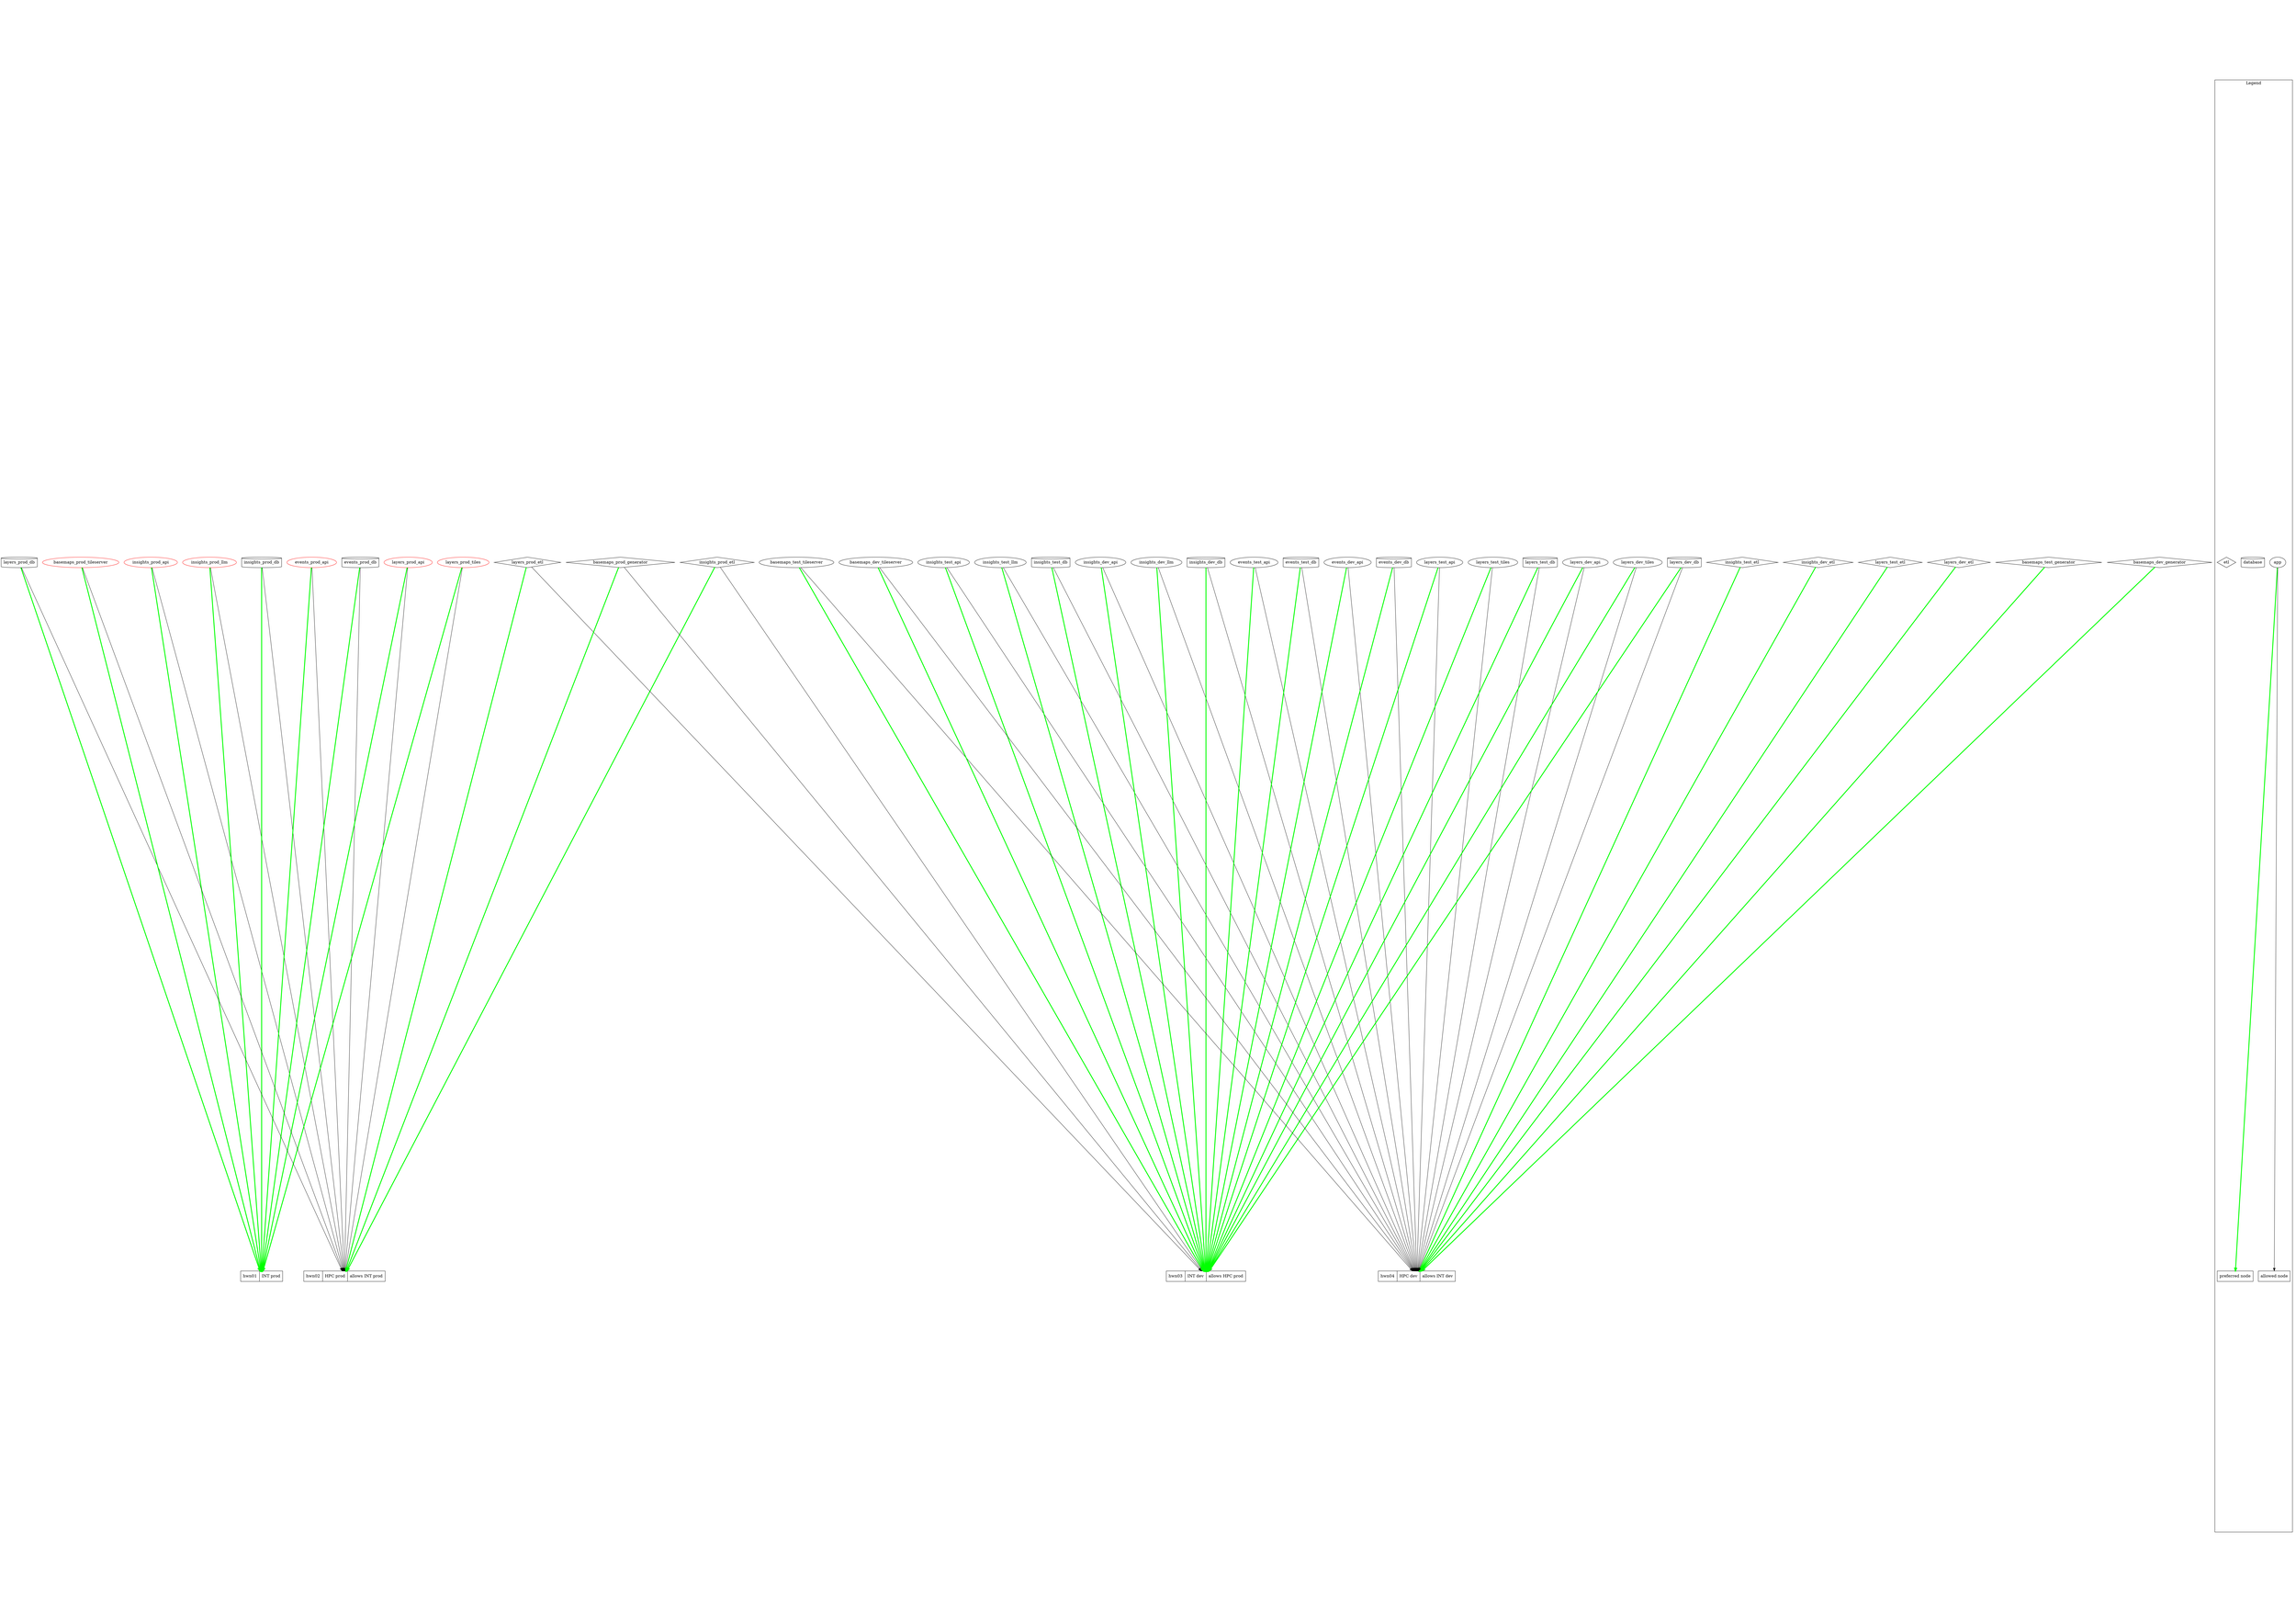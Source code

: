 digraph {

  ratio=0.7
  newrank=true

  // intensive operations: db restore (test,dev)
  //                       basemap (any)

  subgraph apps {
    node[shape=ellipse]

    subgraph insights {
      
      //style=dashed
      //label="insights"
    
      subgraph insights_prod {
        insights_prod_api[color=red]
        insights_prod_llm[color=red]
        insights_prod_db[shape=cylinder]
        insights_prod_etl[shape=diamond]
      }
      subgraph insights_test {
        insights_test_api
        insights_test_llm
        insights_test_db[shape=cylinder]
        insights_test_etl[shape=diamond]
      }
      subgraph insights_dev {
        insights_dev_api
        insights_dev_llm
        insights_dev_db[shape=cylinder]
        insights_dev_etl[shape=diamond]
      }
    }

    subgraph eventapi {
      //style=dashed
      //label="events"

      subgraph events_prod {
        events_prod_api[color=red]
        events_prod_db[shape=cylinder]
      }
      subgraph events_test {
        events_test_api
        events_test_db[shape=cylinder]
      }
      subgraph events_dev {
        events_dev_api
        events_dev_db[shape=cylinder]
      }
    }

    subgraph layersapi {
      //style=dashed
      //label="layers"
      subgraph layers_prod {
        layers_prod_api[color=red]
        layers_prod_tiles[color=red]
        layers_prod_db[shape=cylinder]
        layers_prod_etl[shape=diamond]
      }
      subgraph layers_test {
        layers_test_api
        layers_test_tiles
        layers_test_db[shape=cylinder]
        layers_test_etl[shape=diamond]
      }
      subgraph layers_dev {
        layers_dev_api
        layers_dev_tiles
        layers_dev_db[shape=cylinder]
        layers_dev_etl[shape=diamond]
      }

    }

    subgraph basemaps { 
      // style=dashed
      // label=basemaps

      subgraph basemaps_prod {
        basemaps_prod_tileserver[color=red]
        basemaps_prod_generator[shape=diamond]
      }
      subgraph basemaps_test {
        basemaps_test_tileserver
        basemaps_test_generator[shape=diamond]
      }
      subgraph basemaps_dev {
        basemaps_dev_tileserver
        basemaps_dev_generator[shape=diamond]
      }
    }
  }


  subgraph k8s {
    node[shape=record]
    rank=same

    hwn01[label="hwn01|INT prod"]
    hwn02[label="hwn02|HPC prod|allows INT prod"]
    hwn03[label="hwn03|INT dev|allows HPC prod"]
    hwn04[label="hwn04|HPC dev|allows INT dev"]

  }
  
  // tiering 1
  subgraph preferred_placement {
    edge[color=green,penwidth=3]
    
    subgraph preferred_placement_interactive_prod {    
      insights_prod_api -> hwn01
      insights_prod_llm -> hwn01
      insights_prod_db  -> hwn01
      
      events_prod_api -> hwn01
      events_prod_db -> hwn01
        
      layers_prod_api -> hwn01
      layers_prod_tiles -> hwn01
      layers_prod_db -> hwn01
        
      basemaps_prod_tileserver -> hwn01
    }
    
    subgraph preferred_placement_interactive_test {    
      insights_test_api -> hwn03
      insights_test_llm -> hwn03
      insights_test_db  -> hwn03
      
      events_test_api -> hwn03
      events_test_db -> hwn03
        
      layers_test_api -> hwn03
      layers_test_tiles -> hwn03
      layers_test_db -> hwn03
        
      basemaps_test_tileserver -> hwn03
    }
    
    subgraph preferred_placement_interactive_dev {    
      insights_dev_api -> hwn03
      insights_dev_llm -> hwn03
      insights_dev_db  -> hwn03
      
      events_dev_api -> hwn03
      events_dev_db -> hwn03
        
      layers_dev_api -> hwn03
      layers_dev_tiles -> hwn03
      layers_dev_db -> hwn03
        
      basemaps_dev_tileserver -> hwn03
    }
   
    subgraph preferred_placement_hpc_prod {
      insights_prod_etl -> hwn02
      layers_prod_etl -> hwn02
      basemaps_prod_generator -> hwn02
    }

    subgraph preferred_placement_hpc_test {
      insights_test_etl -> hwn04
      layers_test_etl -> hwn04
      basemaps_test_generator -> hwn04
    } 

    subgraph preferred_placement_hpc_dev {
      insights_dev_etl -> hwn04
      layers_dev_etl -> hwn04
      basemaps_dev_generator -> hwn04
    } 
  }

  subgraph secondary_placement {
    // let interactives utilize free ETL capacity, if any
    subgraph secondary_placement_interactive_prod {    
      insights_prod_api -> hwn02
      insights_prod_llm -> hwn02
      insights_prod_db  -> hwn02
      
      events_prod_api -> hwn02
      events_prod_db -> hwn02
        
      layers_prod_api -> hwn02
      layers_prod_tiles -> hwn02
      layers_prod_db -> hwn02
        
      basemaps_prod_tileserver -> hwn02
    }
    
    subgraph secondary_placement_interactive_test {    
      insights_test_api -> hwn04
      insights_test_llm -> hwn04
      insights_test_db  -> hwn04
      
      events_test_api -> hwn04
      events_test_db -> hwn04
        
      layers_test_api -> hwn04
      layers_test_tiles -> hwn04
      layers_test_db -> hwn04
        
      basemaps_test_tileserver -> hwn04
    }
    
    subgraph secondary_placement_interactive_dev {    
      insights_dev_api -> hwn04
      insights_dev_llm -> hwn04
      insights_dev_db  -> hwn04
      
      events_dev_api -> hwn04
      events_dev_db -> hwn04
        
      layers_dev_api -> hwn04
      layers_dev_tiles -> hwn04
      layers_dev_db -> hwn04
        
      basemaps_dev_tileserver -> hwn04
    }
    
    subgraph secondary_placement_hpc_prod {
      insights_prod_etl -> hwn03
      layers_prod_etl -> hwn03
      basemaps_prod_generator -> hwn03
    }

  }

  subgraph cluster_legend {
    label = Legend

    app[shape=ellipse]
    node_preferred[label="preferred node", shape=rectangle]
    node_allowed[label="allowed node", shape=rectangle]

    app -> node_preferred[color=green,penwidth=3]
    app -> node_allowed

    database[shape=cylinder]
    etl[shape=diamond]
  }

}
